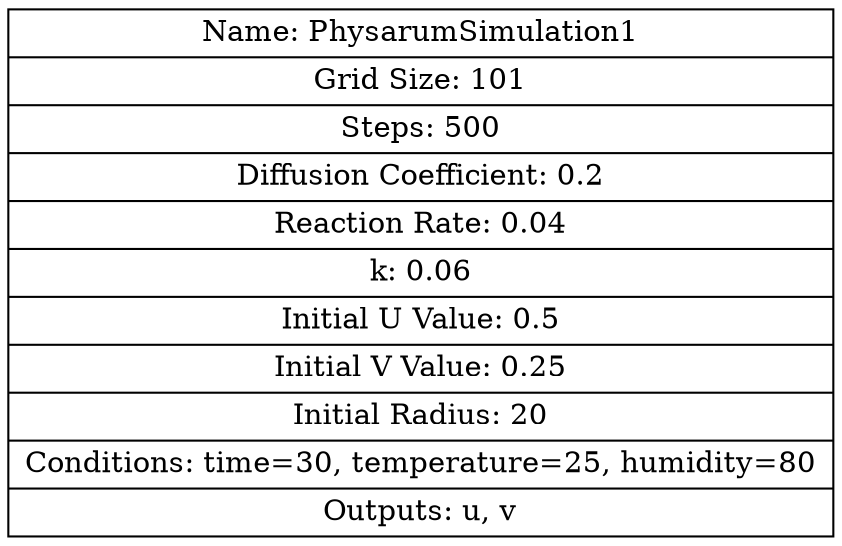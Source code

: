 
    digraph G {
        node [shape=record];
        "Simulation" [label="{
            Name: PhysarumSimulation1 |
            Grid Size: 101 |
            Steps: 500 |
            Diffusion Coefficient: 0.2 |
            Reaction Rate: 0.04 |
            k: 0.06 |
            Initial U Value: 0.5 |
            Initial V Value: 0.25 |
            Initial Radius: 20 |
            Conditions: time=30, temperature=25, humidity=80 |
            Outputs: u, v
        }"];
    }
    